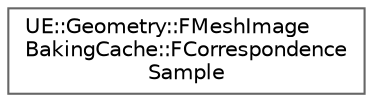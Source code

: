 digraph "Graphical Class Hierarchy"
{
 // INTERACTIVE_SVG=YES
 // LATEX_PDF_SIZE
  bgcolor="transparent";
  edge [fontname=Helvetica,fontsize=10,labelfontname=Helvetica,labelfontsize=10];
  node [fontname=Helvetica,fontsize=10,shape=box,height=0.2,width=0.4];
  rankdir="LR";
  Node0 [id="Node000000",label="UE::Geometry::FMeshImage\lBakingCache::FCorrespondence\lSample",height=0.2,width=0.4,color="grey40", fillcolor="white", style="filled",URL="$d3/d7b/structUE_1_1Geometry_1_1FMeshImageBakingCache_1_1FCorrespondenceSample.html",tooltip=" "];
}
